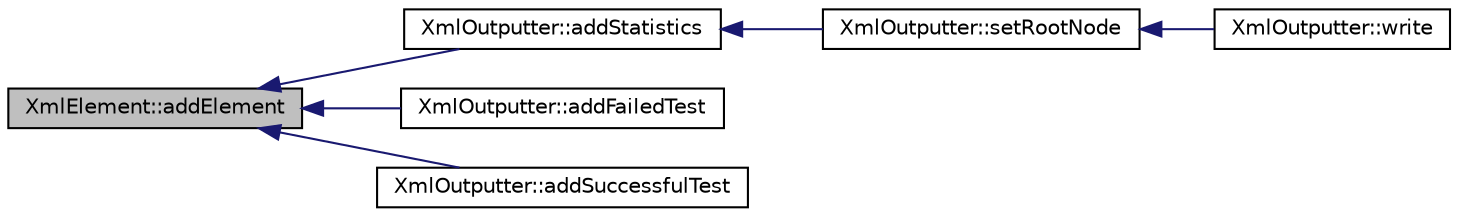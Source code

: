 digraph "XmlElement::addElement"
{
  edge [fontname="Helvetica",fontsize="10",labelfontname="Helvetica",labelfontsize="10"];
  node [fontname="Helvetica",fontsize="10",shape=record];
  rankdir="LR";
  Node1 [label="XmlElement::addElement",height=0.2,width=0.4,color="black", fillcolor="grey75", style="filled", fontcolor="black"];
  Node1 -> Node2 [dir="back",color="midnightblue",fontsize="10",style="solid",fontname="Helvetica"];
  Node2 [label="XmlOutputter::addStatistics",height=0.2,width=0.4,color="black", fillcolor="white", style="filled",URL="$class_xml_outputter.html#a33d4ace9cb5746e9fd39c901b5632e84",tooltip="Adds the statics element to the root node. "];
  Node2 -> Node3 [dir="back",color="midnightblue",fontsize="10",style="solid",fontname="Helvetica"];
  Node3 [label="XmlOutputter::setRootNode",height=0.2,width=0.4,color="black", fillcolor="white", style="filled",URL="$class_xml_outputter.html#aaa46cf50aa5d919933763c5506cd53dd",tooltip="Sets the root element and adds its children. "];
  Node3 -> Node4 [dir="back",color="midnightblue",fontsize="10",style="solid",fontname="Helvetica"];
  Node4 [label="XmlOutputter::write",height=0.2,width=0.4,color="black", fillcolor="white", style="filled",URL="$class_xml_outputter.html#aff7b8e4998f7da68c708e4ac1df23406",tooltip="Writes the specified result as an XML document to the stream. "];
  Node1 -> Node5 [dir="back",color="midnightblue",fontsize="10",style="solid",fontname="Helvetica"];
  Node5 [label="XmlOutputter::addFailedTest",height=0.2,width=0.4,color="black", fillcolor="white", style="filled",URL="$class_xml_outputter.html#a5002fa353d24724288987e704763def2",tooltip="Adds a failed test to the failed tests node. Creates a new element containing datas about the failed ..."];
  Node1 -> Node6 [dir="back",color="midnightblue",fontsize="10",style="solid",fontname="Helvetica"];
  Node6 [label="XmlOutputter::addSuccessfulTest",height=0.2,width=0.4,color="black", fillcolor="white", style="filled",URL="$class_xml_outputter.html#a9f1b3768852b4dbf1a597c193a8e06a2",tooltip="Adds a successful test to the successful tests node. Creates a new element containing datas about the..."];
}
